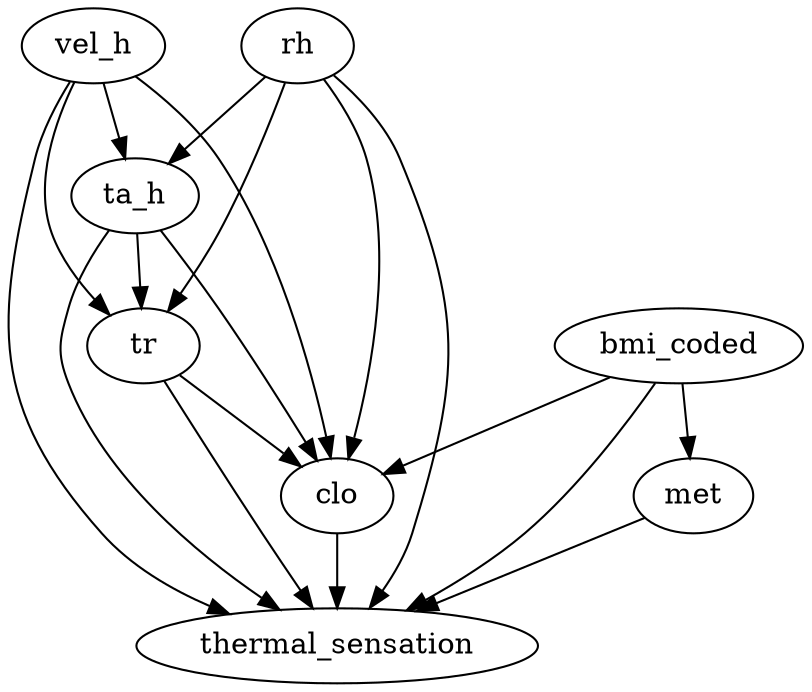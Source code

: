 digraph {
	ta_h -> tr
	vel_h -> ta_h
	rh -> ta_h
	ta_h -> clo
	ta_h -> thermal_sensation
	vel_h -> tr
	rh -> tr
	tr -> clo
	tr -> thermal_sensation
	vel_h -> clo
	vel_h -> thermal_sensation
	rh -> clo
	rh -> thermal_sensation
	met -> thermal_sensation
	clo -> thermal_sensation
	bmi_coded -> met
	bmi_coded -> clo
	bmi_coded -> thermal_sensation
}
